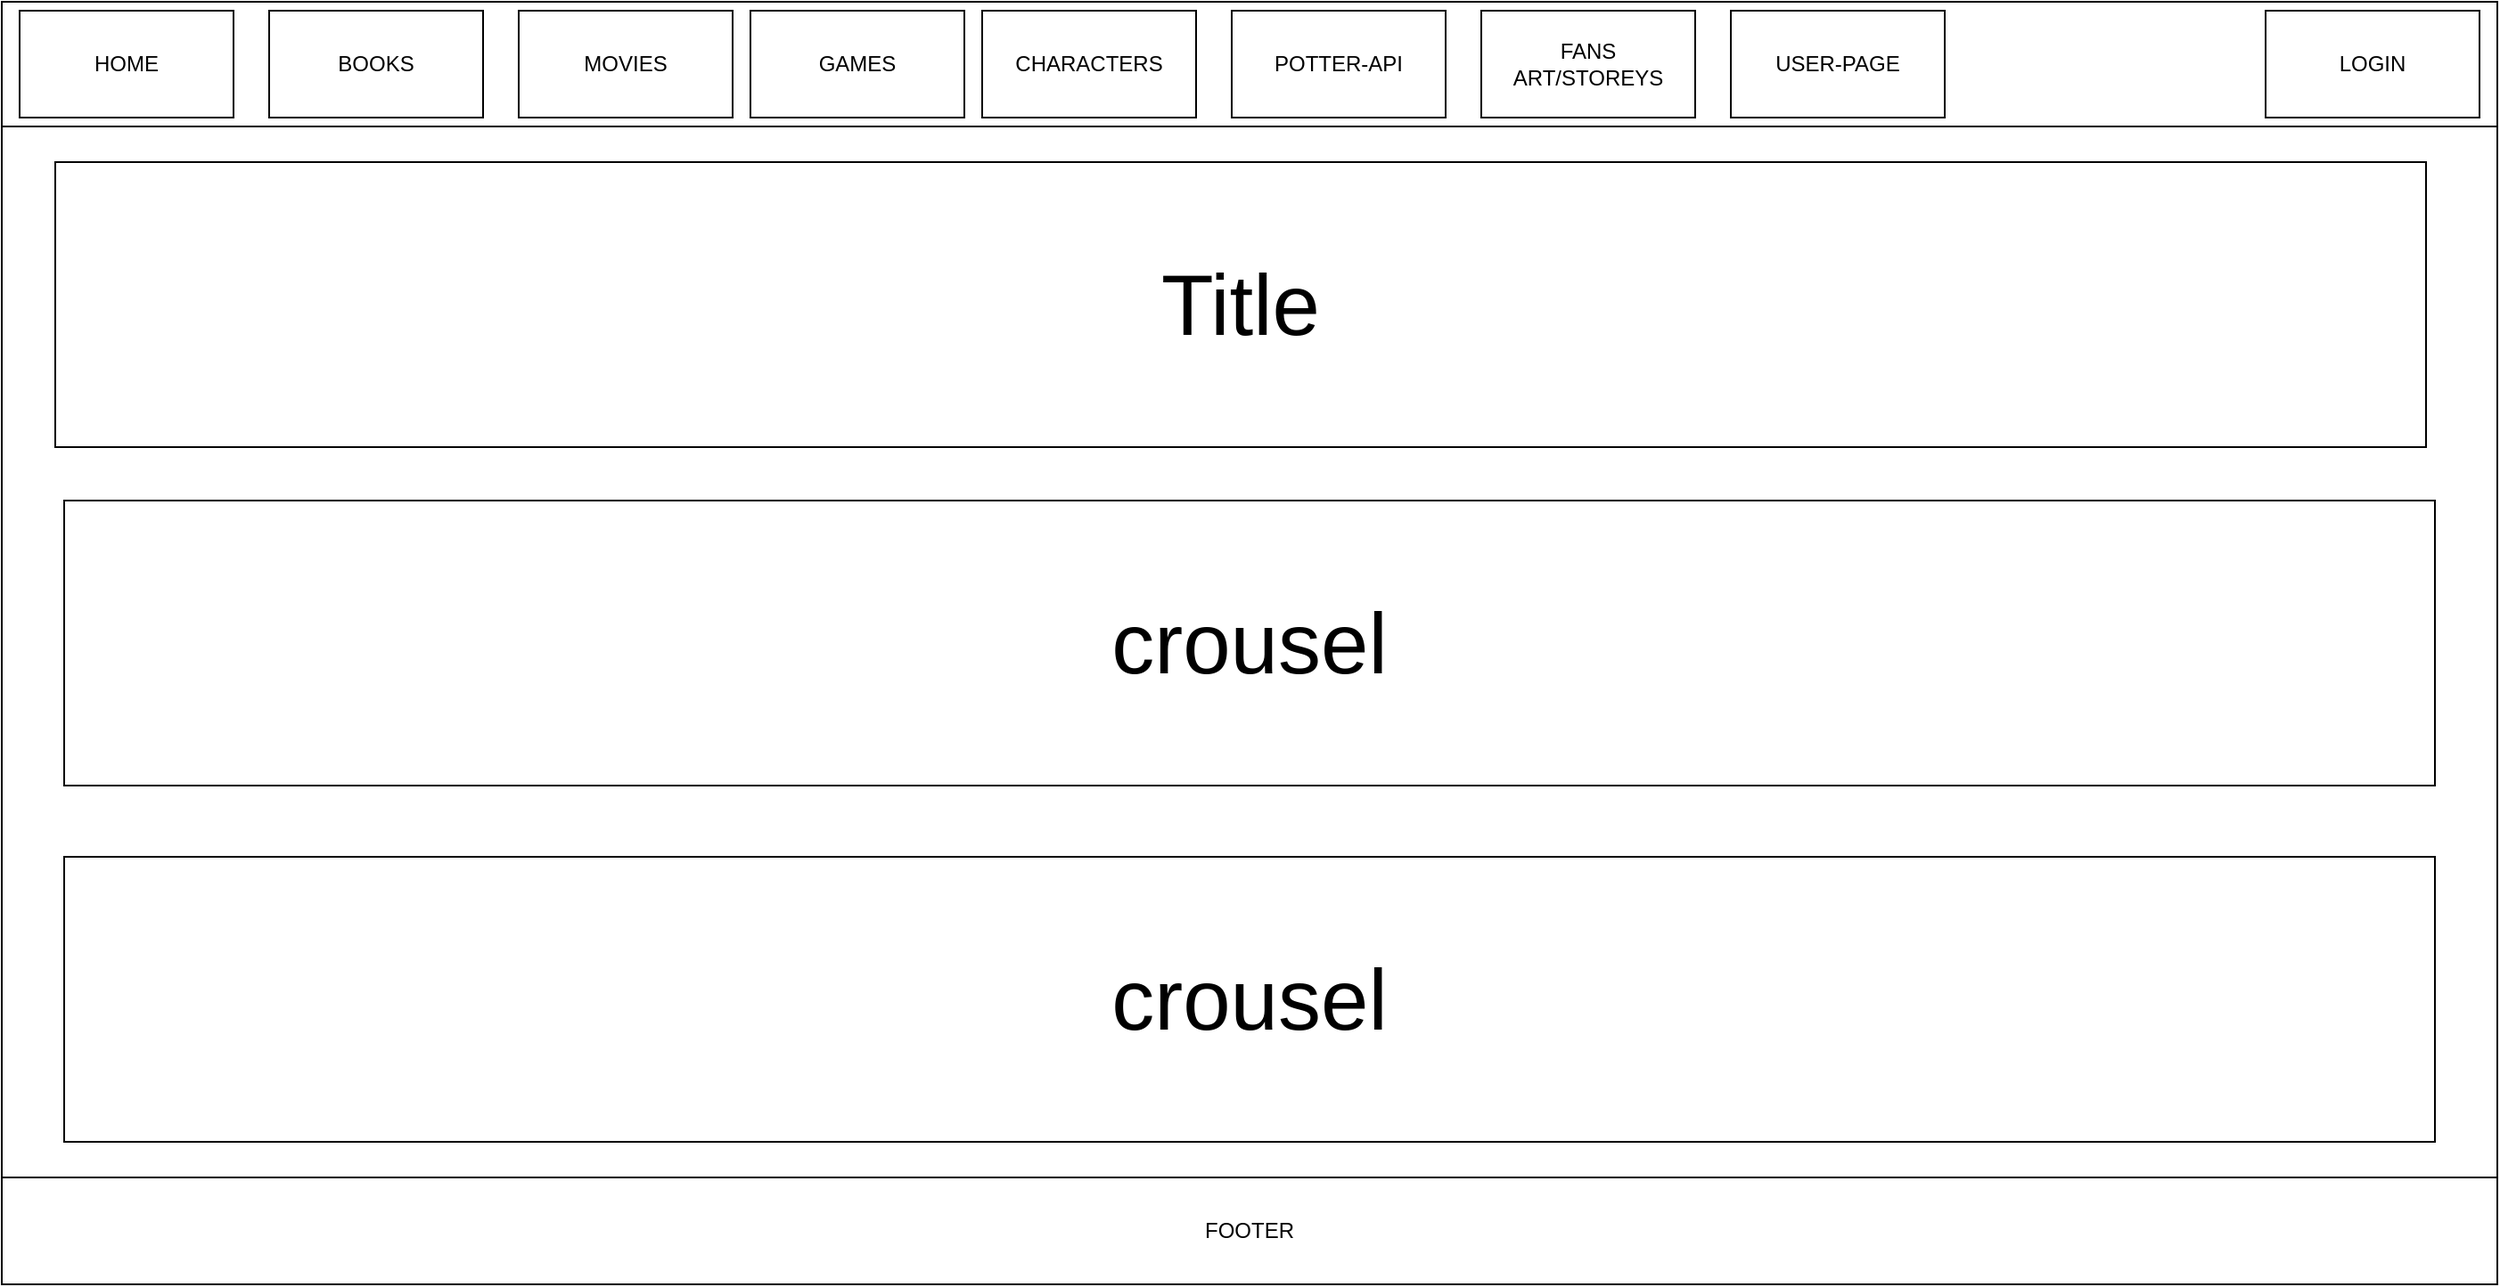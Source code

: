 <mxfile version="14.5.1" type="device" pages="8"><diagram id="qFzQuwKPWO8ZbnRrZATn" name="HOME"><mxGraphModel dx="1662" dy="822" grid="1" gridSize="10" guides="1" tooltips="1" connect="1" arrows="1" fold="1" page="1" pageScale="1" pageWidth="2336" pageHeight="1654" math="0" shadow="0"><root><mxCell id="0"/><mxCell id="1" parent="0"/><mxCell id="XW8A4BsxFnwfHkGMzySi-2" value="" style="rounded=0;whiteSpace=wrap;html=1;" parent="1" vertex="1"><mxGeometry x="160" y="40" width="1400" height="720" as="geometry"/></mxCell><mxCell id="XW8A4BsxFnwfHkGMzySi-3" value="" style="rounded=0;whiteSpace=wrap;html=1;" parent="1" vertex="1"><mxGeometry x="160" y="40" width="1400" height="70" as="geometry"/></mxCell><mxCell id="XW8A4BsxFnwfHkGMzySi-4" value="HOME&lt;br&gt;" style="rounded=0;whiteSpace=wrap;html=1;" parent="1" vertex="1"><mxGeometry x="170" y="45" width="120" height="60" as="geometry"/></mxCell><mxCell id="XW8A4BsxFnwfHkGMzySi-5" value="BOOKS" style="rounded=0;whiteSpace=wrap;html=1;" parent="1" vertex="1"><mxGeometry x="310" y="45" width="120" height="60" as="geometry"/></mxCell><mxCell id="XW8A4BsxFnwfHkGMzySi-6" value="GAMES&lt;br&gt;" style="rounded=0;whiteSpace=wrap;html=1;" parent="1" vertex="1"><mxGeometry x="580" y="45" width="120" height="60" as="geometry"/></mxCell><mxCell id="XW8A4BsxFnwfHkGMzySi-7" value="CHARACTERS" style="rounded=0;whiteSpace=wrap;html=1;" parent="1" vertex="1"><mxGeometry x="710" y="45" width="120" height="60" as="geometry"/></mxCell><mxCell id="XW8A4BsxFnwfHkGMzySi-8" value="MOVIES&lt;br&gt;" style="rounded=0;whiteSpace=wrap;html=1;" parent="1" vertex="1"><mxGeometry x="450" y="45" width="120" height="60" as="geometry"/></mxCell><mxCell id="XW8A4BsxFnwfHkGMzySi-9" value="FANS ART/STOREYS" style="rounded=0;whiteSpace=wrap;html=1;" parent="1" vertex="1"><mxGeometry x="990" y="45" width="120" height="60" as="geometry"/></mxCell><mxCell id="XW8A4BsxFnwfHkGMzySi-10" value="POTTER-API" style="rounded=0;whiteSpace=wrap;html=1;" parent="1" vertex="1"><mxGeometry x="850" y="45" width="120" height="60" as="geometry"/></mxCell><mxCell id="XW8A4BsxFnwfHkGMzySi-12" value="LOGIN" style="rounded=0;whiteSpace=wrap;html=1;" parent="1" vertex="1"><mxGeometry x="1430" y="45" width="120" height="60" as="geometry"/></mxCell><mxCell id="MM_Akd9E_J0K9iQ7iAfK-1" value="&lt;font style=&quot;font-size: 48px&quot;&gt;Title&lt;/font&gt;" style="rounded=0;whiteSpace=wrap;html=1;" parent="1" vertex="1"><mxGeometry x="190" y="130" width="1330" height="160" as="geometry"/></mxCell><mxCell id="MM_Akd9E_J0K9iQ7iAfK-2" value="FOOTER" style="rounded=0;whiteSpace=wrap;html=1;" parent="1" vertex="1"><mxGeometry x="160" y="700" width="1400" height="60" as="geometry"/></mxCell><mxCell id="Cc7nSgYUqpnfMReREUkO-2" value="&lt;font style=&quot;font-size: 48px&quot;&gt;crousel&lt;/font&gt;" style="rounded=0;whiteSpace=wrap;html=1;" parent="1" vertex="1"><mxGeometry x="195" y="320" width="1330" height="160" as="geometry"/></mxCell><mxCell id="Cc7nSgYUqpnfMReREUkO-3" value="&lt;span style=&quot;font-size: 48px&quot;&gt;crousel&lt;/span&gt;" style="rounded=0;whiteSpace=wrap;html=1;" parent="1" vertex="1"><mxGeometry x="195" y="520" width="1330" height="160" as="geometry"/></mxCell><mxCell id="qm1RZRdwcin7az_iXXiK-1" value="USER-PAGE" style="rounded=0;whiteSpace=wrap;html=1;" vertex="1" parent="1"><mxGeometry x="1130" y="45" width="120" height="60" as="geometry"/></mxCell></root></mxGraphModel></diagram><diagram name="BOOKS" id="s2oUbEV0orOd8MJt5951"><mxGraphModel dx="1662" dy="822" grid="1" gridSize="10" guides="1" tooltips="1" connect="1" arrows="1" fold="1" page="1" pageScale="1" pageWidth="2336" pageHeight="1654" math="0" shadow="0"><root><mxCell id="lm_g_Fe6XEitYUK9nzpx-0"/><mxCell id="lm_g_Fe6XEitYUK9nzpx-1" parent="lm_g_Fe6XEitYUK9nzpx-0"/><mxCell id="lm_g_Fe6XEitYUK9nzpx-2" value="" style="rounded=0;whiteSpace=wrap;html=1;" parent="lm_g_Fe6XEitYUK9nzpx-1" vertex="1"><mxGeometry x="160" y="40" width="1400" height="990" as="geometry"/></mxCell><mxCell id="lm_g_Fe6XEitYUK9nzpx-3" value="" style="rounded=0;whiteSpace=wrap;html=1;" parent="lm_g_Fe6XEitYUK9nzpx-1" vertex="1"><mxGeometry x="160" y="40" width="1400" height="70" as="geometry"/></mxCell><mxCell id="lm_g_Fe6XEitYUK9nzpx-4" value="HOME&lt;br&gt;" style="rounded=0;whiteSpace=wrap;html=1;" parent="lm_g_Fe6XEitYUK9nzpx-1" vertex="1"><mxGeometry x="170" y="45" width="120" height="60" as="geometry"/></mxCell><mxCell id="lm_g_Fe6XEitYUK9nzpx-5" value="BOOKS" style="rounded=0;whiteSpace=wrap;html=1;" parent="lm_g_Fe6XEitYUK9nzpx-1" vertex="1"><mxGeometry x="310" y="45" width="120" height="60" as="geometry"/></mxCell><mxCell id="lm_g_Fe6XEitYUK9nzpx-6" value="GAMES&lt;br&gt;" style="rounded=0;whiteSpace=wrap;html=1;" parent="lm_g_Fe6XEitYUK9nzpx-1" vertex="1"><mxGeometry x="580" y="45" width="120" height="60" as="geometry"/></mxCell><mxCell id="lm_g_Fe6XEitYUK9nzpx-7" value="CHARACTERS" style="rounded=0;whiteSpace=wrap;html=1;" parent="lm_g_Fe6XEitYUK9nzpx-1" vertex="1"><mxGeometry x="710" y="45" width="120" height="60" as="geometry"/></mxCell><mxCell id="lm_g_Fe6XEitYUK9nzpx-8" value="MOVIES&lt;br&gt;" style="rounded=0;whiteSpace=wrap;html=1;" parent="lm_g_Fe6XEitYUK9nzpx-1" vertex="1"><mxGeometry x="450" y="45" width="120" height="60" as="geometry"/></mxCell><mxCell id="lm_g_Fe6XEitYUK9nzpx-9" value="FANS ART/STOREYS" style="rounded=0;whiteSpace=wrap;html=1;" parent="lm_g_Fe6XEitYUK9nzpx-1" vertex="1"><mxGeometry x="840" y="45" width="120" height="60" as="geometry"/></mxCell><mxCell id="lm_g_Fe6XEitYUK9nzpx-10" value="POTTER-API" style="rounded=0;whiteSpace=wrap;html=1;" parent="lm_g_Fe6XEitYUK9nzpx-1" vertex="1"><mxGeometry x="980" y="45" width="120" height="60" as="geometry"/></mxCell><mxCell id="lm_g_Fe6XEitYUK9nzpx-11" value="LOGIN" style="rounded=0;whiteSpace=wrap;html=1;" parent="lm_g_Fe6XEitYUK9nzpx-1" vertex="1"><mxGeometry x="1430" y="45" width="120" height="60" as="geometry"/></mxCell><mxCell id="C4juva8W_bI43hicVfzI-0" value="FOOTER" style="rounded=0;whiteSpace=wrap;html=1;" parent="lm_g_Fe6XEitYUK9nzpx-1" vertex="1"><mxGeometry x="160" y="1030" width="1400" height="60" as="geometry"/></mxCell><mxCell id="HZnJkKdpitrdxWOBubL5-1" value="&lt;font style=&quot;font-size: 48px&quot;&gt;books&amp;nbsp;&lt;br&gt;text bla bla bla&lt;/font&gt;" style="rounded=0;whiteSpace=wrap;html=1;" parent="lm_g_Fe6XEitYUK9nzpx-1" vertex="1"><mxGeometry x="640" y="120" width="400" height="110" as="geometry"/></mxCell><mxCell id="HZnJkKdpitrdxWOBubL5-2" value="&lt;font style=&quot;font-size: 36px&quot;&gt;harry potter series&lt;/font&gt;" style="rounded=1;whiteSpace=wrap;html=1;" parent="lm_g_Fe6XEitYUK9nzpx-1" vertex="1"><mxGeometry x="630" y="260" width="410" height="60" as="geometry"/></mxCell><mxCell id="HZnJkKdpitrdxWOBubL5-3" value="&lt;font style=&quot;font-size: 36px&quot;&gt;fantasitc beasts&lt;/font&gt;" style="rounded=1;whiteSpace=wrap;html=1;" parent="lm_g_Fe6XEitYUK9nzpx-1" vertex="1"><mxGeometry x="635" y="530" width="410" height="60" as="geometry"/></mxCell><mxCell id="HZnJkKdpitrdxWOBubL5-4" value="&lt;font style=&quot;font-size: 36px&quot;&gt;hogwarts library&lt;/font&gt;" style="rounded=1;whiteSpace=wrap;html=1;" parent="lm_g_Fe6XEitYUK9nzpx-1" vertex="1"><mxGeometry x="640" y="767" width="410" height="60" as="geometry"/></mxCell><mxCell id="HZnJkKdpitrdxWOBubL5-5" value="&lt;font style=&quot;font-size: 24px&quot;&gt;book component&lt;/font&gt;" style="whiteSpace=wrap;html=1;aspect=fixed;" parent="lm_g_Fe6XEitYUK9nzpx-1" vertex="1"><mxGeometry x="500" y="340" width="150" height="150" as="geometry"/></mxCell><mxCell id="HZnJkKdpitrdxWOBubL5-6" value="&lt;font style=&quot;font-size: 24px&quot;&gt;book component&lt;/font&gt;" style="whiteSpace=wrap;html=1;aspect=fixed;" parent="lm_g_Fe6XEitYUK9nzpx-1" vertex="1"><mxGeometry x="660" y="340" width="150" height="150" as="geometry"/></mxCell><mxCell id="HZnJkKdpitrdxWOBubL5-7" value="&lt;font style=&quot;font-size: 24px&quot;&gt;book component&lt;/font&gt;" style="whiteSpace=wrap;html=1;aspect=fixed;" parent="lm_g_Fe6XEitYUK9nzpx-1" vertex="1"><mxGeometry x="860" y="340" width="150" height="150" as="geometry"/></mxCell><mxCell id="HZnJkKdpitrdxWOBubL5-8" value="&lt;font style=&quot;font-size: 24px&quot;&gt;book component&lt;/font&gt;" style="whiteSpace=wrap;html=1;aspect=fixed;" parent="lm_g_Fe6XEitYUK9nzpx-1" vertex="1"><mxGeometry x="1060" y="340" width="150" height="150" as="geometry"/></mxCell><mxCell id="HZnJkKdpitrdxWOBubL5-9" value="&lt;font style=&quot;font-size: 24px&quot;&gt;book component&lt;/font&gt;" style="whiteSpace=wrap;html=1;aspect=fixed;" parent="lm_g_Fe6XEitYUK9nzpx-1" vertex="1"><mxGeometry x="1260" y="340" width="150" height="150" as="geometry"/></mxCell><mxCell id="HZnJkKdpitrdxWOBubL5-10" value="&lt;font style=&quot;font-size: 24px&quot;&gt;book component&lt;/font&gt;" style="whiteSpace=wrap;html=1;aspect=fixed;" parent="lm_g_Fe6XEitYUK9nzpx-1" vertex="1"><mxGeometry x="1260" y="600" width="150" height="150" as="geometry"/></mxCell><mxCell id="HZnJkKdpitrdxWOBubL5-11" value="&lt;font style=&quot;font-size: 24px&quot;&gt;book component&lt;/font&gt;" style="whiteSpace=wrap;html=1;aspect=fixed;" parent="lm_g_Fe6XEitYUK9nzpx-1" vertex="1"><mxGeometry x="320" y="600" width="150" height="150" as="geometry"/></mxCell><mxCell id="HZnJkKdpitrdxWOBubL5-12" value="&lt;font style=&quot;font-size: 24px&quot;&gt;book component&lt;/font&gt;" style="whiteSpace=wrap;html=1;aspect=fixed;" parent="lm_g_Fe6XEitYUK9nzpx-1" vertex="1"><mxGeometry x="500" y="600" width="150" height="150" as="geometry"/></mxCell><mxCell id="HZnJkKdpitrdxWOBubL5-13" value="&lt;font style=&quot;font-size: 24px&quot;&gt;book component&lt;/font&gt;" style="whiteSpace=wrap;html=1;aspect=fixed;" parent="lm_g_Fe6XEitYUK9nzpx-1" vertex="1"><mxGeometry x="1050" y="600" width="150" height="150" as="geometry"/></mxCell><mxCell id="HZnJkKdpitrdxWOBubL5-14" value="&lt;font style=&quot;font-size: 24px&quot;&gt;book component&lt;/font&gt;" style="whiteSpace=wrap;html=1;aspect=fixed;" parent="lm_g_Fe6XEitYUK9nzpx-1" vertex="1"><mxGeometry x="870" y="600" width="150" height="150" as="geometry"/></mxCell><mxCell id="HZnJkKdpitrdxWOBubL5-15" value="&lt;font style=&quot;font-size: 24px&quot;&gt;book component&lt;/font&gt;" style="whiteSpace=wrap;html=1;aspect=fixed;" parent="lm_g_Fe6XEitYUK9nzpx-1" vertex="1"><mxGeometry x="700" y="600" width="150" height="150" as="geometry"/></mxCell><mxCell id="HZnJkKdpitrdxWOBubL5-16" value="&lt;font style=&quot;font-size: 24px&quot;&gt;book component&lt;/font&gt;" style="whiteSpace=wrap;html=1;aspect=fixed;" parent="lm_g_Fe6XEitYUK9nzpx-1" vertex="1"><mxGeometry x="1180" y="850" width="150" height="150" as="geometry"/></mxCell><mxCell id="HZnJkKdpitrdxWOBubL5-17" value="&lt;font style=&quot;font-size: 24px&quot;&gt;book component&lt;/font&gt;" style="whiteSpace=wrap;html=1;aspect=fixed;" parent="lm_g_Fe6XEitYUK9nzpx-1" vertex="1"><mxGeometry x="980" y="850" width="150" height="150" as="geometry"/></mxCell><mxCell id="HZnJkKdpitrdxWOBubL5-18" value="&lt;font style=&quot;font-size: 24px&quot;&gt;book component&lt;/font&gt;" style="whiteSpace=wrap;html=1;aspect=fixed;" parent="lm_g_Fe6XEitYUK9nzpx-1" vertex="1"><mxGeometry x="800" y="850" width="150" height="150" as="geometry"/></mxCell><mxCell id="HZnJkKdpitrdxWOBubL5-19" value="&lt;font style=&quot;font-size: 24px&quot;&gt;book component&lt;/font&gt;" style="whiteSpace=wrap;html=1;aspect=fixed;" parent="lm_g_Fe6XEitYUK9nzpx-1" vertex="1"><mxGeometry x="610" y="850" width="150" height="150" as="geometry"/></mxCell><mxCell id="HZnJkKdpitrdxWOBubL5-20" value="&lt;font style=&quot;font-size: 24px&quot;&gt;book component&lt;/font&gt;" style="whiteSpace=wrap;html=1;aspect=fixed;" parent="lm_g_Fe6XEitYUK9nzpx-1" vertex="1"><mxGeometry x="420" y="850" width="150" height="150" as="geometry"/></mxCell><mxCell id="HZnJkKdpitrdxWOBubL5-21" value="" style="whiteSpace=wrap;html=1;aspect=fixed;" parent="lm_g_Fe6XEitYUK9nzpx-1" vertex="1"><mxGeometry x="220" y="320" width="240" height="240" as="geometry"/></mxCell><mxCell id="mYkA8zTRf9Vf7Kl_aWjD-0" value="" style="rounded=0;whiteSpace=wrap;html=1;" parent="lm_g_Fe6XEitYUK9nzpx-1" vertex="1"><mxGeometry x="240" y="340" width="170" height="140" as="geometry"/></mxCell><mxCell id="hl_Cef6F9D679ZXy_ViM-0" value="USER-PAGE" style="rounded=0;whiteSpace=wrap;html=1;" vertex="1" parent="lm_g_Fe6XEitYUK9nzpx-1"><mxGeometry x="1130" y="45" width="120" height="60" as="geometry"/></mxCell></root></mxGraphModel></diagram><diagram name="MOVIES" id="aZfc_2-e9ld5pdM51mkQ"><mxGraphModel dx="1662" dy="822" grid="1" gridSize="10" guides="1" tooltips="1" connect="1" arrows="1" fold="1" page="1" pageScale="1" pageWidth="2336" pageHeight="1654" math="0" shadow="0"><root><mxCell id="ZQqSbuRQAuO5NB-Beapl-0"/><mxCell id="ZQqSbuRQAuO5NB-Beapl-1" parent="ZQqSbuRQAuO5NB-Beapl-0"/><mxCell id="elKJ1n5Fwn7jmFri_gek-4" value="" style="rounded=0;whiteSpace=wrap;html=1;" parent="ZQqSbuRQAuO5NB-Beapl-1" vertex="1"><mxGeometry x="215" y="260" width="1290" height="790" as="geometry"/></mxCell><mxCell id="ZQqSbuRQAuO5NB-Beapl-2" value="" style="rounded=0;whiteSpace=wrap;html=1;" parent="ZQqSbuRQAuO5NB-Beapl-1" vertex="1"><mxGeometry x="160" y="40" width="1400" height="1040" as="geometry"/></mxCell><mxCell id="ZQqSbuRQAuO5NB-Beapl-3" value="" style="rounded=0;whiteSpace=wrap;html=1;" parent="ZQqSbuRQAuO5NB-Beapl-1" vertex="1"><mxGeometry x="160" y="40" width="1400" height="70" as="geometry"/></mxCell><mxCell id="ZQqSbuRQAuO5NB-Beapl-4" value="HOME&lt;br&gt;" style="rounded=0;whiteSpace=wrap;html=1;" parent="ZQqSbuRQAuO5NB-Beapl-1" vertex="1"><mxGeometry x="170" y="45" width="120" height="60" as="geometry"/></mxCell><mxCell id="ZQqSbuRQAuO5NB-Beapl-5" value="BOOKS" style="rounded=0;whiteSpace=wrap;html=1;" parent="ZQqSbuRQAuO5NB-Beapl-1" vertex="1"><mxGeometry x="310" y="45" width="120" height="60" as="geometry"/></mxCell><mxCell id="ZQqSbuRQAuO5NB-Beapl-6" value="GAMES&lt;br&gt;" style="rounded=0;whiteSpace=wrap;html=1;" parent="ZQqSbuRQAuO5NB-Beapl-1" vertex="1"><mxGeometry x="580" y="45" width="120" height="60" as="geometry"/></mxCell><mxCell id="ZQqSbuRQAuO5NB-Beapl-7" value="CHARACTERS" style="rounded=0;whiteSpace=wrap;html=1;" parent="ZQqSbuRQAuO5NB-Beapl-1" vertex="1"><mxGeometry x="710" y="45" width="120" height="60" as="geometry"/></mxCell><mxCell id="ZQqSbuRQAuO5NB-Beapl-8" value="MOVIES&lt;br&gt;" style="rounded=0;whiteSpace=wrap;html=1;" parent="ZQqSbuRQAuO5NB-Beapl-1" vertex="1"><mxGeometry x="450" y="45" width="120" height="60" as="geometry"/></mxCell><mxCell id="ZQqSbuRQAuO5NB-Beapl-9" value="FANS ART/STOREYS" style="rounded=0;whiteSpace=wrap;html=1;" parent="ZQqSbuRQAuO5NB-Beapl-1" vertex="1"><mxGeometry x="840" y="45" width="120" height="60" as="geometry"/></mxCell><mxCell id="ZQqSbuRQAuO5NB-Beapl-10" value="POTTER-API" style="rounded=0;whiteSpace=wrap;html=1;" parent="ZQqSbuRQAuO5NB-Beapl-1" vertex="1"><mxGeometry x="980" y="45" width="120" height="60" as="geometry"/></mxCell><mxCell id="ZQqSbuRQAuO5NB-Beapl-11" value="LOGIN" style="rounded=0;whiteSpace=wrap;html=1;" parent="ZQqSbuRQAuO5NB-Beapl-1" vertex="1"><mxGeometry x="1430" y="45" width="120" height="60" as="geometry"/></mxCell><mxCell id="Ux6dfX4NMtfZIwzWH40v-0" value="FOOTER" style="rounded=0;whiteSpace=wrap;html=1;" parent="ZQqSbuRQAuO5NB-Beapl-1" vertex="1"><mxGeometry x="160" y="1080" width="1400" height="80" as="geometry"/></mxCell><mxCell id="elKJ1n5Fwn7jmFri_gek-0" value="&lt;font style=&quot;font-size: 36px&quot;&gt;original series&lt;br&gt;&lt;br&gt;&lt;/font&gt;" style="rounded=0;whiteSpace=wrap;html=1;" parent="ZQqSbuRQAuO5NB-Beapl-1" vertex="1"><mxGeometry x="660" y="150" width="440" height="90" as="geometry"/></mxCell><mxCell id="elKJ1n5Fwn7jmFri_gek-6" value="" style="rounded=1;whiteSpace=wrap;html=1;" parent="ZQqSbuRQAuO5NB-Beapl-1" vertex="1"><mxGeometry x="240" y="290" width="1000" height="640" as="geometry"/></mxCell><mxCell id="elKJ1n5Fwn7jmFri_gek-2" value="&lt;font style=&quot;font-size: 36px&quot;&gt;enbedded trailer component&lt;br&gt;&lt;br&gt;&lt;/font&gt;" style="whiteSpace=wrap;html=1;aspect=fixed;" parent="ZQqSbuRQAuO5NB-Beapl-1" vertex="1"><mxGeometry x="680" y="642.5" width="225" height="225" as="geometry"/></mxCell><mxCell id="elKJ1n5Fwn7jmFri_gek-1" value="&lt;font style=&quot;font-size: 48px&quot;&gt;poster&lt;/font&gt;" style="whiteSpace=wrap;html=1;aspect=fixed;" parent="ZQqSbuRQAuO5NB-Beapl-1" vertex="1"><mxGeometry x="930" y="392.5" width="250" height="250" as="geometry"/></mxCell><mxCell id="jKTuro2jf_Gj9018MZ4C-0" value="&lt;font style=&quot;font-size: 36px&quot;&gt;*9000&lt;/font&gt;" style="whiteSpace=wrap;html=1;aspect=fixed;" parent="ZQqSbuRQAuO5NB-Beapl-1" vertex="1"><mxGeometry x="1430" y="470" width="100" height="100" as="geometry"/></mxCell><mxCell id="bE2-QdQbhn7SCzgEb_U1-0" value="&lt;font style=&quot;font-size: 36px&quot;&gt;fantastic beasts&lt;br&gt;&lt;/font&gt;" style="rounded=0;whiteSpace=wrap;html=1;" parent="ZQqSbuRQAuO5NB-Beapl-1" vertex="1"><mxGeometry x="630" y="940" width="440" height="90" as="geometry"/></mxCell><mxCell id="bE2-QdQbhn7SCzgEb_U1-3" style="edgeStyle=orthogonalEdgeStyle;rounded=0;orthogonalLoop=1;jettySize=auto;html=1;exitX=0.5;exitY=1;exitDx=0;exitDy=0;" parent="ZQqSbuRQAuO5NB-Beapl-1" source="bE2-QdQbhn7SCzgEb_U1-1" target="elKJ1n5Fwn7jmFri_gek-6" edge="1"><mxGeometry relative="1" as="geometry"/></mxCell><mxCell id="bE2-QdQbhn7SCzgEb_U1-1" value="&lt;font style=&quot;font-size: 36px&quot;&gt;movie component&lt;/font&gt;" style="rounded=1;whiteSpace=wrap;html=1;" parent="ZQqSbuRQAuO5NB-Beapl-1" vertex="1"><mxGeometry x="215" y="160" width="340" height="60" as="geometry"/></mxCell><mxCell id="bE2-QdQbhn7SCzgEb_U1-4" value="&lt;font style=&quot;font-size: 36px&quot;&gt;Title&lt;/font&gt;" style="rounded=1;whiteSpace=wrap;html=1;" parent="ZQqSbuRQAuO5NB-Beapl-1" vertex="1"><mxGeometry x="570" y="310" width="340" height="60" as="geometry"/></mxCell><mxCell id="bE2-QdQbhn7SCzgEb_U1-5" value="&lt;div style=&quot;background-color: rgb(255 , 255 , 254) ; line-height: 18px&quot;&gt;&lt;br&gt;&lt;/div&gt;" style="whiteSpace=wrap;html=1;aspect=fixed;" parent="ZQqSbuRQAuO5NB-Beapl-1" vertex="1"><mxGeometry x="310" y="410" width="220" height="220" as="geometry"/></mxCell><mxCell id="DRIatWcDHq2Gps58pzqF-0" value="USER-PAGE" style="rounded=0;whiteSpace=wrap;html=1;" vertex="1" parent="ZQqSbuRQAuO5NB-Beapl-1"><mxGeometry x="1130" y="45" width="120" height="60" as="geometry"/></mxCell></root></mxGraphModel></diagram><diagram name="GAMES" id="E9icv7mf9c9NSIHmZvh9"><mxGraphModel dx="1662" dy="822" grid="1" gridSize="10" guides="1" tooltips="1" connect="1" arrows="1" fold="1" page="1" pageScale="1" pageWidth="2336" pageHeight="1654" math="0" shadow="0"><root><mxCell id="P2NiBoVnQEwex15x7RoO-0"/><mxCell id="P2NiBoVnQEwex15x7RoO-1" parent="P2NiBoVnQEwex15x7RoO-0"/><mxCell id="P2NiBoVnQEwex15x7RoO-2" value="" style="rounded=0;whiteSpace=wrap;html=1;" parent="P2NiBoVnQEwex15x7RoO-1" vertex="1"><mxGeometry x="160" y="40" width="1400" height="720" as="geometry"/></mxCell><mxCell id="P2NiBoVnQEwex15x7RoO-3" value="" style="rounded=0;whiteSpace=wrap;html=1;" parent="P2NiBoVnQEwex15x7RoO-1" vertex="1"><mxGeometry x="160" y="40" width="1400" height="70" as="geometry"/></mxCell><mxCell id="P2NiBoVnQEwex15x7RoO-4" value="HOME&lt;br&gt;" style="rounded=0;whiteSpace=wrap;html=1;" parent="P2NiBoVnQEwex15x7RoO-1" vertex="1"><mxGeometry x="170" y="45" width="120" height="60" as="geometry"/></mxCell><mxCell id="P2NiBoVnQEwex15x7RoO-5" value="BOOKS" style="rounded=0;whiteSpace=wrap;html=1;" parent="P2NiBoVnQEwex15x7RoO-1" vertex="1"><mxGeometry x="310" y="45" width="120" height="60" as="geometry"/></mxCell><mxCell id="P2NiBoVnQEwex15x7RoO-6" value="GAMES&lt;br&gt;" style="rounded=0;whiteSpace=wrap;html=1;" parent="P2NiBoVnQEwex15x7RoO-1" vertex="1"><mxGeometry x="580" y="45" width="120" height="60" as="geometry"/></mxCell><mxCell id="P2NiBoVnQEwex15x7RoO-7" value="CHARACTERS" style="rounded=0;whiteSpace=wrap;html=1;" parent="P2NiBoVnQEwex15x7RoO-1" vertex="1"><mxGeometry x="710" y="45" width="120" height="60" as="geometry"/></mxCell><mxCell id="P2NiBoVnQEwex15x7RoO-8" value="MOVIES&lt;br&gt;" style="rounded=0;whiteSpace=wrap;html=1;" parent="P2NiBoVnQEwex15x7RoO-1" vertex="1"><mxGeometry x="450" y="45" width="120" height="60" as="geometry"/></mxCell><mxCell id="P2NiBoVnQEwex15x7RoO-9" value="FANS ART/STOREYS" style="rounded=0;whiteSpace=wrap;html=1;" parent="P2NiBoVnQEwex15x7RoO-1" vertex="1"><mxGeometry x="840" y="45" width="120" height="60" as="geometry"/></mxCell><mxCell id="P2NiBoVnQEwex15x7RoO-10" value="POTTER-API" style="rounded=0;whiteSpace=wrap;html=1;" parent="P2NiBoVnQEwex15x7RoO-1" vertex="1"><mxGeometry x="980" y="45" width="120" height="60" as="geometry"/></mxCell><mxCell id="P2NiBoVnQEwex15x7RoO-11" value="LOGIN" style="rounded=0;whiteSpace=wrap;html=1;" parent="P2NiBoVnQEwex15x7RoO-1" vertex="1"><mxGeometry x="1430" y="45" width="120" height="60" as="geometry"/></mxCell><mxCell id="aEKx1YrscSutmK1SenEc-0" value="FOOTER" style="rounded=0;whiteSpace=wrap;html=1;" parent="P2NiBoVnQEwex15x7RoO-1" vertex="1"><mxGeometry x="160" y="700" width="1400" height="60" as="geometry"/></mxCell><mxCell id="Z_d1IrQ3GKXnQPmCgoRX-0" value="&lt;font style=&quot;font-size: 36px&quot;&gt;trivia Component&lt;/font&gt;" style="rounded=0;whiteSpace=wrap;html=1;" parent="P2NiBoVnQEwex15x7RoO-1" vertex="1"><mxGeometry x="280" y="210" width="230" height="140" as="geometry"/></mxCell><mxCell id="Z_d1IrQ3GKXnQPmCgoRX-3" value="&lt;font style=&quot;font-size: 36px&quot;&gt;memory game&lt;br&gt;&lt;br&gt;&lt;/font&gt;" style="rounded=0;whiteSpace=wrap;html=1;" parent="P2NiBoVnQEwex15x7RoO-1" vertex="1"><mxGeometry x="270" y="430" width="230" height="140" as="geometry"/></mxCell><mxCell id="Z_d1IrQ3GKXnQPmCgoRX-4" value="&lt;font style=&quot;font-size: 36px&quot;&gt;think about&lt;br&gt;&amp;nbsp;design&lt;/font&gt;" style="rounded=1;whiteSpace=wrap;html=1;" parent="P2NiBoVnQEwex15x7RoO-1" vertex="1"><mxGeometry x="720" y="310" width="310" height="170" as="geometry"/></mxCell><mxCell id="bhfKnCxyMhGkICg1lPHo-0" value="USER-PAGE" style="rounded=0;whiteSpace=wrap;html=1;" vertex="1" parent="P2NiBoVnQEwex15x7RoO-1"><mxGeometry x="1130" y="45" width="120" height="60" as="geometry"/></mxCell></root></mxGraphModel></diagram><diagram name="CHARACTERS" id="cwVKV4KJ2EkiUWpxHjuP"><mxGraphModel dx="1662" dy="822" grid="1" gridSize="10" guides="1" tooltips="1" connect="1" arrows="1" fold="1" page="1" pageScale="1" pageWidth="2336" pageHeight="1654" math="0" shadow="0"><root><mxCell id="aIVntSQ3bZmDqYIyhVbR-0"/><mxCell id="aIVntSQ3bZmDqYIyhVbR-1" parent="aIVntSQ3bZmDqYIyhVbR-0"/><mxCell id="aIVntSQ3bZmDqYIyhVbR-2" value="" style="rounded=0;whiteSpace=wrap;html=1;" parent="aIVntSQ3bZmDqYIyhVbR-1" vertex="1"><mxGeometry x="160" y="40" width="1400" height="720" as="geometry"/></mxCell><mxCell id="aIVntSQ3bZmDqYIyhVbR-3" value="" style="rounded=0;whiteSpace=wrap;html=1;" parent="aIVntSQ3bZmDqYIyhVbR-1" vertex="1"><mxGeometry x="160" y="40" width="1400" height="70" as="geometry"/></mxCell><mxCell id="aIVntSQ3bZmDqYIyhVbR-4" value="HOME&lt;br&gt;" style="rounded=0;whiteSpace=wrap;html=1;" parent="aIVntSQ3bZmDqYIyhVbR-1" vertex="1"><mxGeometry x="170" y="45" width="120" height="60" as="geometry"/></mxCell><mxCell id="aIVntSQ3bZmDqYIyhVbR-5" value="BOOKS" style="rounded=0;whiteSpace=wrap;html=1;" parent="aIVntSQ3bZmDqYIyhVbR-1" vertex="1"><mxGeometry x="310" y="45" width="120" height="60" as="geometry"/></mxCell><mxCell id="aIVntSQ3bZmDqYIyhVbR-6" value="GAMES&lt;br&gt;" style="rounded=0;whiteSpace=wrap;html=1;" parent="aIVntSQ3bZmDqYIyhVbR-1" vertex="1"><mxGeometry x="580" y="45" width="120" height="60" as="geometry"/></mxCell><mxCell id="aIVntSQ3bZmDqYIyhVbR-7" value="CHARACTERS" style="rounded=0;whiteSpace=wrap;html=1;" parent="aIVntSQ3bZmDqYIyhVbR-1" vertex="1"><mxGeometry x="710" y="45" width="120" height="60" as="geometry"/></mxCell><mxCell id="aIVntSQ3bZmDqYIyhVbR-8" value="MOVIES&lt;br&gt;" style="rounded=0;whiteSpace=wrap;html=1;" parent="aIVntSQ3bZmDqYIyhVbR-1" vertex="1"><mxGeometry x="450" y="45" width="120" height="60" as="geometry"/></mxCell><mxCell id="aIVntSQ3bZmDqYIyhVbR-9" value="FANS ART/STOREYS" style="rounded=0;whiteSpace=wrap;html=1;" parent="aIVntSQ3bZmDqYIyhVbR-1" vertex="1"><mxGeometry x="990" y="45" width="120" height="60" as="geometry"/></mxCell><mxCell id="aIVntSQ3bZmDqYIyhVbR-10" value="POTTER-API" style="rounded=0;whiteSpace=wrap;html=1;" parent="aIVntSQ3bZmDqYIyhVbR-1" vertex="1"><mxGeometry x="850" y="45" width="120" height="60" as="geometry"/></mxCell><mxCell id="aIVntSQ3bZmDqYIyhVbR-11" value="LOGIN" style="rounded=0;whiteSpace=wrap;html=1;" parent="aIVntSQ3bZmDqYIyhVbR-1" vertex="1"><mxGeometry x="1430" y="45" width="120" height="60" as="geometry"/></mxCell><mxCell id="EPe5eICx6Ox4wlcdU-9D-0" value="FOOTER" style="rounded=0;whiteSpace=wrap;html=1;" parent="aIVntSQ3bZmDqYIyhVbR-1" vertex="1"><mxGeometry x="160" y="700" width="1400" height="60" as="geometry"/></mxCell><mxCell id="oIo7QRa99PmcR2IXNIHX-1" value="main characters&lt;br&gt;" style="rounded=0;whiteSpace=wrap;html=1;" parent="aIVntSQ3bZmDqYIyhVbR-1" vertex="1"><mxGeometry x="700" y="130" width="210" height="50" as="geometry"/></mxCell><mxCell id="oIo7QRa99PmcR2IXNIHX-2" value="search character&lt;br&gt;" style="rounded=0;whiteSpace=wrap;html=1;" parent="aIVntSQ3bZmDqYIyhVbR-1" vertex="1"><mxGeometry x="230" y="570" width="210" height="50" as="geometry"/></mxCell><mxCell id="oIo7QRa99PmcR2IXNIHX-3" value="a-z characters?!? if there is time&lt;br&gt;" style="rounded=0;whiteSpace=wrap;html=1;" parent="aIVntSQ3bZmDqYIyhVbR-1" vertex="1"><mxGeometry x="230" y="640" width="210" height="50" as="geometry"/></mxCell><mxCell id="oIo7QRa99PmcR2IXNIHX-4" value="&lt;br&gt;&lt;br&gt;&lt;span style=&quot;color: rgb(0 , 0 , 0) ; font-family: &amp;#34;helvetica&amp;#34; ; font-size: 12px ; font-style: normal ; font-weight: 400 ; letter-spacing: normal ; text-align: center ; text-indent: 0px ; text-transform: none ; word-spacing: 0px ; background-color: rgb(248 , 249 , 250) ; display: inline ; float: none&quot;&gt;CHARACTER component&lt;br&gt;&lt;/span&gt;&lt;br&gt;" style="whiteSpace=wrap;html=1;aspect=fixed;" parent="aIVntSQ3bZmDqYIyhVbR-1" vertex="1"><mxGeometry x="250" y="190" width="170" height="170" as="geometry"/></mxCell><mxCell id="GY2GLgaNQUgEg1lcdvUh-0" value="USER-PAGE" style="rounded=0;whiteSpace=wrap;html=1;" vertex="1" parent="aIVntSQ3bZmDqYIyhVbR-1"><mxGeometry x="1130" y="45" width="120" height="60" as="geometry"/></mxCell></root></mxGraphModel></diagram><diagram name="FANS ART/BLOGS " id="pn2HgYnxr7NgBJKdA5zo"><mxGraphModel dx="1662" dy="822" grid="1" gridSize="10" guides="1" tooltips="1" connect="1" arrows="1" fold="1" page="1" pageScale="1" pageWidth="2336" pageHeight="1654" math="0" shadow="0"><root><mxCell id="mfgysvI_igvCpTg6uHBo-0"/><mxCell id="mfgysvI_igvCpTg6uHBo-1" parent="mfgysvI_igvCpTg6uHBo-0"/><mxCell id="mfgysvI_igvCpTg6uHBo-2" value="" style="rounded=0;whiteSpace=wrap;html=1;" parent="mfgysvI_igvCpTg6uHBo-1" vertex="1"><mxGeometry x="160" y="30" width="1400" height="720" as="geometry"/></mxCell><mxCell id="mfgysvI_igvCpTg6uHBo-3" value="" style="rounded=0;whiteSpace=wrap;html=1;" parent="mfgysvI_igvCpTg6uHBo-1" vertex="1"><mxGeometry x="160" y="40" width="1400" height="70" as="geometry"/></mxCell><mxCell id="mfgysvI_igvCpTg6uHBo-4" value="HOME&lt;br&gt;" style="rounded=0;whiteSpace=wrap;html=1;" parent="mfgysvI_igvCpTg6uHBo-1" vertex="1"><mxGeometry x="170" y="45" width="120" height="60" as="geometry"/></mxCell><mxCell id="mfgysvI_igvCpTg6uHBo-5" value="BOOKS" style="rounded=0;whiteSpace=wrap;html=1;" parent="mfgysvI_igvCpTg6uHBo-1" vertex="1"><mxGeometry x="310" y="45" width="120" height="60" as="geometry"/></mxCell><mxCell id="mfgysvI_igvCpTg6uHBo-6" value="GAMES&lt;br&gt;" style="rounded=0;whiteSpace=wrap;html=1;" parent="mfgysvI_igvCpTg6uHBo-1" vertex="1"><mxGeometry x="580" y="45" width="120" height="60" as="geometry"/></mxCell><mxCell id="mfgysvI_igvCpTg6uHBo-7" value="CHARACTERS" style="rounded=0;whiteSpace=wrap;html=1;" parent="mfgysvI_igvCpTg6uHBo-1" vertex="1"><mxGeometry x="710" y="45" width="120" height="60" as="geometry"/></mxCell><mxCell id="mfgysvI_igvCpTg6uHBo-8" value="MOVIES&lt;br&gt;" style="rounded=0;whiteSpace=wrap;html=1;" parent="mfgysvI_igvCpTg6uHBo-1" vertex="1"><mxGeometry x="450" y="45" width="120" height="60" as="geometry"/></mxCell><mxCell id="mfgysvI_igvCpTg6uHBo-9" value="FANS ART/STOREYS" style="rounded=0;whiteSpace=wrap;html=1;" parent="mfgysvI_igvCpTg6uHBo-1" vertex="1"><mxGeometry x="990" y="45" width="120" height="60" as="geometry"/></mxCell><mxCell id="mfgysvI_igvCpTg6uHBo-10" value="POTTER-API" style="rounded=0;whiteSpace=wrap;html=1;" parent="mfgysvI_igvCpTg6uHBo-1" vertex="1"><mxGeometry x="850" y="45" width="120" height="60" as="geometry"/></mxCell><mxCell id="mfgysvI_igvCpTg6uHBo-11" value="LOGIN" style="rounded=0;whiteSpace=wrap;html=1;" parent="mfgysvI_igvCpTg6uHBo-1" vertex="1"><mxGeometry x="1430" y="45" width="120" height="60" as="geometry"/></mxCell><mxCell id="rdYZdjUodKzM4maYR0Gu-0" value="FOOTER" style="rounded=0;whiteSpace=wrap;html=1;" parent="mfgysvI_igvCpTg6uHBo-1" vertex="1"><mxGeometry x="160" y="700" width="1400" height="60" as="geometry"/></mxCell><mxCell id="sUY5xi-1nG1KaCDfSxt1-0" value="Stories&lt;br&gt;" style="rounded=0;whiteSpace=wrap;html=1;" parent="mfgysvI_igvCpTg6uHBo-1" vertex="1"><mxGeometry x="540" y="130" width="190" height="50" as="geometry"/></mxCell><mxCell id="DTdUay7lmL8DXGis5kr4-0" value="not loged in&lt;br&gt;members only area&lt;br&gt;&lt;br&gt;call to action&lt;br&gt;&lt;br&gt;register now to get sorted to your favorite house" style="whiteSpace=wrap;html=1;aspect=fixed;" parent="mfgysvI_igvCpTg6uHBo-1" vertex="1"><mxGeometry x="1340" y="160" width="180" height="180" as="geometry"/></mxCell><mxCell id="DTdUay7lmL8DXGis5kr4-1" value="&amp;nbsp;loged in&lt;br&gt;member deatails&lt;br&gt;&lt;br&gt;" style="whiteSpace=wrap;html=1;aspect=fixed;" parent="mfgysvI_igvCpTg6uHBo-1" vertex="1"><mxGeometry x="1168" y="165" width="170" height="170" as="geometry"/></mxCell><mxCell id="H3xDLRDKTsLTZFt3DxOG-0" value="Drawings" style="rounded=0;whiteSpace=wrap;html=1;" parent="mfgysvI_igvCpTg6uHBo-1" vertex="1"><mxGeometry x="530" y="320" width="190" height="50" as="geometry"/></mxCell><mxCell id="H3xDLRDKTsLTZFt3DxOG-1" value="Articles&lt;br&gt;" style="rounded=0;whiteSpace=wrap;html=1;" parent="mfgysvI_igvCpTg6uHBo-1" vertex="1"><mxGeometry x="530" y="520" width="190" height="50" as="geometry"/></mxCell><mxCell id="H3xDLRDKTsLTZFt3DxOG-2" value="Story component" style="whiteSpace=wrap;html=1;aspect=fixed;" parent="mfgysvI_igvCpTg6uHBo-1" vertex="1"><mxGeometry x="250" y="190" width="100" height="100" as="geometry"/></mxCell><mxCell id="H3xDLRDKTsLTZFt3DxOG-3" value="Drawings&lt;br&gt;&amp;nbsp;component" style="whiteSpace=wrap;html=1;aspect=fixed;" parent="mfgysvI_igvCpTg6uHBo-1" vertex="1"><mxGeometry x="250" y="380" width="100" height="100" as="geometry"/></mxCell><mxCell id="H3xDLRDKTsLTZFt3DxOG-4" value="Articles&lt;br&gt;&amp;nbsp;component" style="whiteSpace=wrap;html=1;aspect=fixed;" parent="mfgysvI_igvCpTg6uHBo-1" vertex="1"><mxGeometry x="250" y="580" width="100" height="100" as="geometry"/></mxCell><mxCell id="Rt-ufD4e1pX3qKiS4i1K-0" value="USER-PAGE" style="rounded=0;whiteSpace=wrap;html=1;" vertex="1" parent="mfgysvI_igvCpTg6uHBo-1"><mxGeometry x="1130" y="45" width="120" height="60" as="geometry"/></mxCell></root></mxGraphModel></diagram><diagram name="POTTER-API" id="qczFFQRsvL-kG9j573cf"><mxGraphModel dx="1662" dy="822" grid="1" gridSize="10" guides="1" tooltips="1" connect="1" arrows="1" fold="1" page="1" pageScale="1" pageWidth="2336" pageHeight="1654" math="0" shadow="0"><root><mxCell id="pa84fBUEZQzyAYGIPap3-0"/><mxCell id="pa84fBUEZQzyAYGIPap3-1" parent="pa84fBUEZQzyAYGIPap3-0"/><mxCell id="pa84fBUEZQzyAYGIPap3-2" value="" style="rounded=0;whiteSpace=wrap;html=1;" parent="pa84fBUEZQzyAYGIPap3-1" vertex="1"><mxGeometry x="160" y="40" width="1400" height="720" as="geometry"/></mxCell><mxCell id="pa84fBUEZQzyAYGIPap3-3" value="" style="rounded=0;whiteSpace=wrap;html=1;" parent="pa84fBUEZQzyAYGIPap3-1" vertex="1"><mxGeometry x="160" y="40" width="1400" height="70" as="geometry"/></mxCell><mxCell id="pa84fBUEZQzyAYGIPap3-4" value="HOME&lt;br&gt;" style="rounded=0;whiteSpace=wrap;html=1;" parent="pa84fBUEZQzyAYGIPap3-1" vertex="1"><mxGeometry x="170" y="45" width="120" height="60" as="geometry"/></mxCell><mxCell id="pa84fBUEZQzyAYGIPap3-5" value="BOOKS" style="rounded=0;whiteSpace=wrap;html=1;" parent="pa84fBUEZQzyAYGIPap3-1" vertex="1"><mxGeometry x="310" y="45" width="120" height="60" as="geometry"/></mxCell><mxCell id="pa84fBUEZQzyAYGIPap3-6" value="GAMES&lt;br&gt;" style="rounded=0;whiteSpace=wrap;html=1;" parent="pa84fBUEZQzyAYGIPap3-1" vertex="1"><mxGeometry x="580" y="45" width="120" height="60" as="geometry"/></mxCell><mxCell id="pa84fBUEZQzyAYGIPap3-7" value="CHARACTERS" style="rounded=0;whiteSpace=wrap;html=1;" parent="pa84fBUEZQzyAYGIPap3-1" vertex="1"><mxGeometry x="710" y="45" width="120" height="60" as="geometry"/></mxCell><mxCell id="pa84fBUEZQzyAYGIPap3-8" value="MOVIES&lt;br&gt;" style="rounded=0;whiteSpace=wrap;html=1;" parent="pa84fBUEZQzyAYGIPap3-1" vertex="1"><mxGeometry x="450" y="45" width="120" height="60" as="geometry"/></mxCell><mxCell id="pa84fBUEZQzyAYGIPap3-9" value="FANS ART/STOREYS" style="rounded=0;whiteSpace=wrap;html=1;" parent="pa84fBUEZQzyAYGIPap3-1" vertex="1"><mxGeometry x="840" y="45" width="120" height="60" as="geometry"/></mxCell><mxCell id="pa84fBUEZQzyAYGIPap3-10" value="POTTER-API" style="rounded=0;whiteSpace=wrap;html=1;" parent="pa84fBUEZQzyAYGIPap3-1" vertex="1"><mxGeometry x="980" y="45" width="120" height="60" as="geometry"/></mxCell><mxCell id="pa84fBUEZQzyAYGIPap3-11" value="LOGIN" style="rounded=0;whiteSpace=wrap;html=1;" parent="pa84fBUEZQzyAYGIPap3-1" vertex="1"><mxGeometry x="1430" y="45" width="120" height="60" as="geometry"/></mxCell><mxCell id="pa84fBUEZQzyAYGIPap3-12" value="FOOTER" style="rounded=0;whiteSpace=wrap;html=1;" parent="pa84fBUEZQzyAYGIPap3-1" vertex="1"><mxGeometry x="160" y="700" width="1400" height="60" as="geometry"/></mxCell><mxCell id="netTB0vtKwKSiUuqazco-1" value="&lt;font style=&quot;font-size: 24px&quot;&gt;documantion for developers&lt;/font&gt;" style="rounded=1;whiteSpace=wrap;html=1;" parent="pa84fBUEZQzyAYGIPap3-1" vertex="1"><mxGeometry x="630" y="140" width="430" height="70" as="geometry"/></mxCell><mxCell id="krtSjppd-23j9WN_snTj-0" value="USER-PAGE" style="rounded=0;whiteSpace=wrap;html=1;" vertex="1" parent="pa84fBUEZQzyAYGIPap3-1"><mxGeometry x="1130" y="45" width="120" height="60" as="geometry"/></mxCell></root></mxGraphModel></diagram><diagram name="User Page" id="J4Fw-I56V1qpcSvoKsOU"><mxGraphModel dx="1662" dy="822" grid="1" gridSize="10" guides="1" tooltips="1" connect="1" arrows="1" fold="1" page="1" pageScale="1" pageWidth="2336" pageHeight="1654" math="0" shadow="0"><root><mxCell id="i4fTZI5fsANkI5w1doCw-0"/><mxCell id="i4fTZI5fsANkI5w1doCw-1" parent="i4fTZI5fsANkI5w1doCw-0"/><mxCell id="i4fTZI5fsANkI5w1doCw-2" value="" style="rounded=0;whiteSpace=wrap;html=1;" vertex="1" parent="i4fTZI5fsANkI5w1doCw-1"><mxGeometry x="160" y="40" width="1400" height="720" as="geometry"/></mxCell><mxCell id="i4fTZI5fsANkI5w1doCw-3" value="" style="rounded=0;whiteSpace=wrap;html=1;" vertex="1" parent="i4fTZI5fsANkI5w1doCw-1"><mxGeometry x="160" y="40" width="1400" height="70" as="geometry"/></mxCell><mxCell id="i4fTZI5fsANkI5w1doCw-4" value="HOME&lt;br&gt;" style="rounded=0;whiteSpace=wrap;html=1;" vertex="1" parent="i4fTZI5fsANkI5w1doCw-1"><mxGeometry x="170" y="45" width="120" height="60" as="geometry"/></mxCell><mxCell id="i4fTZI5fsANkI5w1doCw-5" value="BOOKS" style="rounded=0;whiteSpace=wrap;html=1;" vertex="1" parent="i4fTZI5fsANkI5w1doCw-1"><mxGeometry x="310" y="45" width="120" height="60" as="geometry"/></mxCell><mxCell id="i4fTZI5fsANkI5w1doCw-6" value="GAMES&lt;br&gt;" style="rounded=0;whiteSpace=wrap;html=1;" vertex="1" parent="i4fTZI5fsANkI5w1doCw-1"><mxGeometry x="580" y="45" width="120" height="60" as="geometry"/></mxCell><mxCell id="i4fTZI5fsANkI5w1doCw-7" value="CHARACTERS" style="rounded=0;whiteSpace=wrap;html=1;" vertex="1" parent="i4fTZI5fsANkI5w1doCw-1"><mxGeometry x="710" y="45" width="120" height="60" as="geometry"/></mxCell><mxCell id="i4fTZI5fsANkI5w1doCw-8" value="MOVIES&lt;br&gt;" style="rounded=0;whiteSpace=wrap;html=1;" vertex="1" parent="i4fTZI5fsANkI5w1doCw-1"><mxGeometry x="450" y="45" width="120" height="60" as="geometry"/></mxCell><mxCell id="i4fTZI5fsANkI5w1doCw-9" value="FANS ART/STOREYS" style="rounded=0;whiteSpace=wrap;html=1;" vertex="1" parent="i4fTZI5fsANkI5w1doCw-1"><mxGeometry x="840" y="45" width="120" height="60" as="geometry"/></mxCell><mxCell id="i4fTZI5fsANkI5w1doCw-10" value="POTTER-API" style="rounded=0;whiteSpace=wrap;html=1;" vertex="1" parent="i4fTZI5fsANkI5w1doCw-1"><mxGeometry x="980" y="45" width="120" height="60" as="geometry"/></mxCell><mxCell id="i4fTZI5fsANkI5w1doCw-11" value="LOGIN" style="rounded=0;whiteSpace=wrap;html=1;" vertex="1" parent="i4fTZI5fsANkI5w1doCw-1"><mxGeometry x="1430" y="45" width="120" height="60" as="geometry"/></mxCell><mxCell id="i4fTZI5fsANkI5w1doCw-12" value="FOOTER" style="rounded=0;whiteSpace=wrap;html=1;" vertex="1" parent="i4fTZI5fsANkI5w1doCw-1"><mxGeometry x="160" y="700" width="1400" height="60" as="geometry"/></mxCell><mxCell id="JQbqYp0IGI5bI_19ihl7-0" value="USER-PAGE" style="rounded=0;whiteSpace=wrap;html=1;" vertex="1" parent="i4fTZI5fsANkI5w1doCw-1"><mxGeometry x="1130" y="45" width="120" height="60" as="geometry"/></mxCell><mxCell id="koNlEQCwJvU7OBZ_D_Bd-1" value="my stories&lt;br&gt;" style="rounded=0;whiteSpace=wrap;html=1;" vertex="1" parent="i4fTZI5fsANkI5w1doCw-1"><mxGeometry x="250" y="140" width="120" height="60" as="geometry"/></mxCell><mxCell id="koNlEQCwJvU7OBZ_D_Bd-2" value="my drawings&lt;br&gt;" style="rounded=0;whiteSpace=wrap;html=1;" vertex="1" parent="i4fTZI5fsANkI5w1doCw-1"><mxGeometry x="250" y="410" width="120" height="60" as="geometry"/></mxCell><mxCell id="koNlEQCwJvU7OBZ_D_Bd-4" value="" style="whiteSpace=wrap;html=1;aspect=fixed;" vertex="1" parent="i4fTZI5fsANkI5w1doCw-1"><mxGeometry x="1320" y="160" width="170" height="170" as="geometry"/></mxCell></root></mxGraphModel></diagram></mxfile>